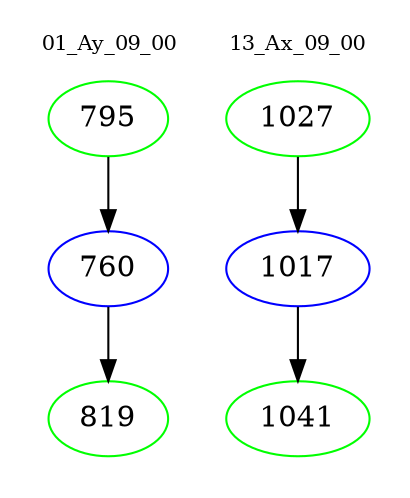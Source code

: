 digraph{
subgraph cluster_0 {
color = white
label = "01_Ay_09_00";
fontsize=10;
T0_795 [label="795", color="green"]
T0_795 -> T0_760 [color="black"]
T0_760 [label="760", color="blue"]
T0_760 -> T0_819 [color="black"]
T0_819 [label="819", color="green"]
}
subgraph cluster_1 {
color = white
label = "13_Ax_09_00";
fontsize=10;
T1_1027 [label="1027", color="green"]
T1_1027 -> T1_1017 [color="black"]
T1_1017 [label="1017", color="blue"]
T1_1017 -> T1_1041 [color="black"]
T1_1041 [label="1041", color="green"]
}
}
